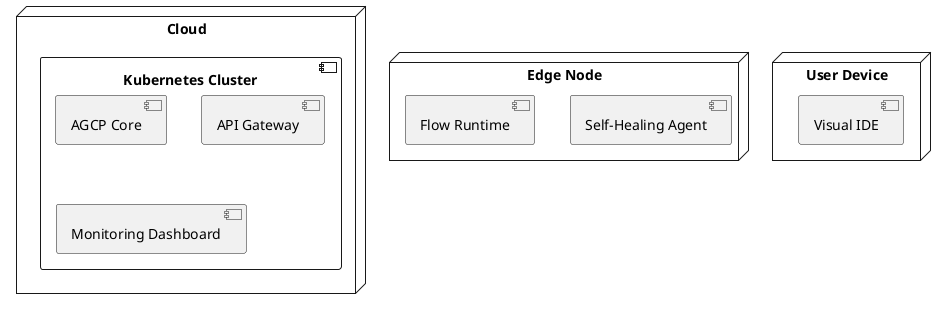 @startuml
node "Cloud" {
  component "Kubernetes Cluster" {
    component "AGCP Core"
    component "API Gateway"
    component "Monitoring Dashboard"
  }
}
node "Edge Node" {
  component "Self-Healing Agent"
  component "Flow Runtime"
}
node "User Device" {
  component "Visual IDE"
}
@enduml
